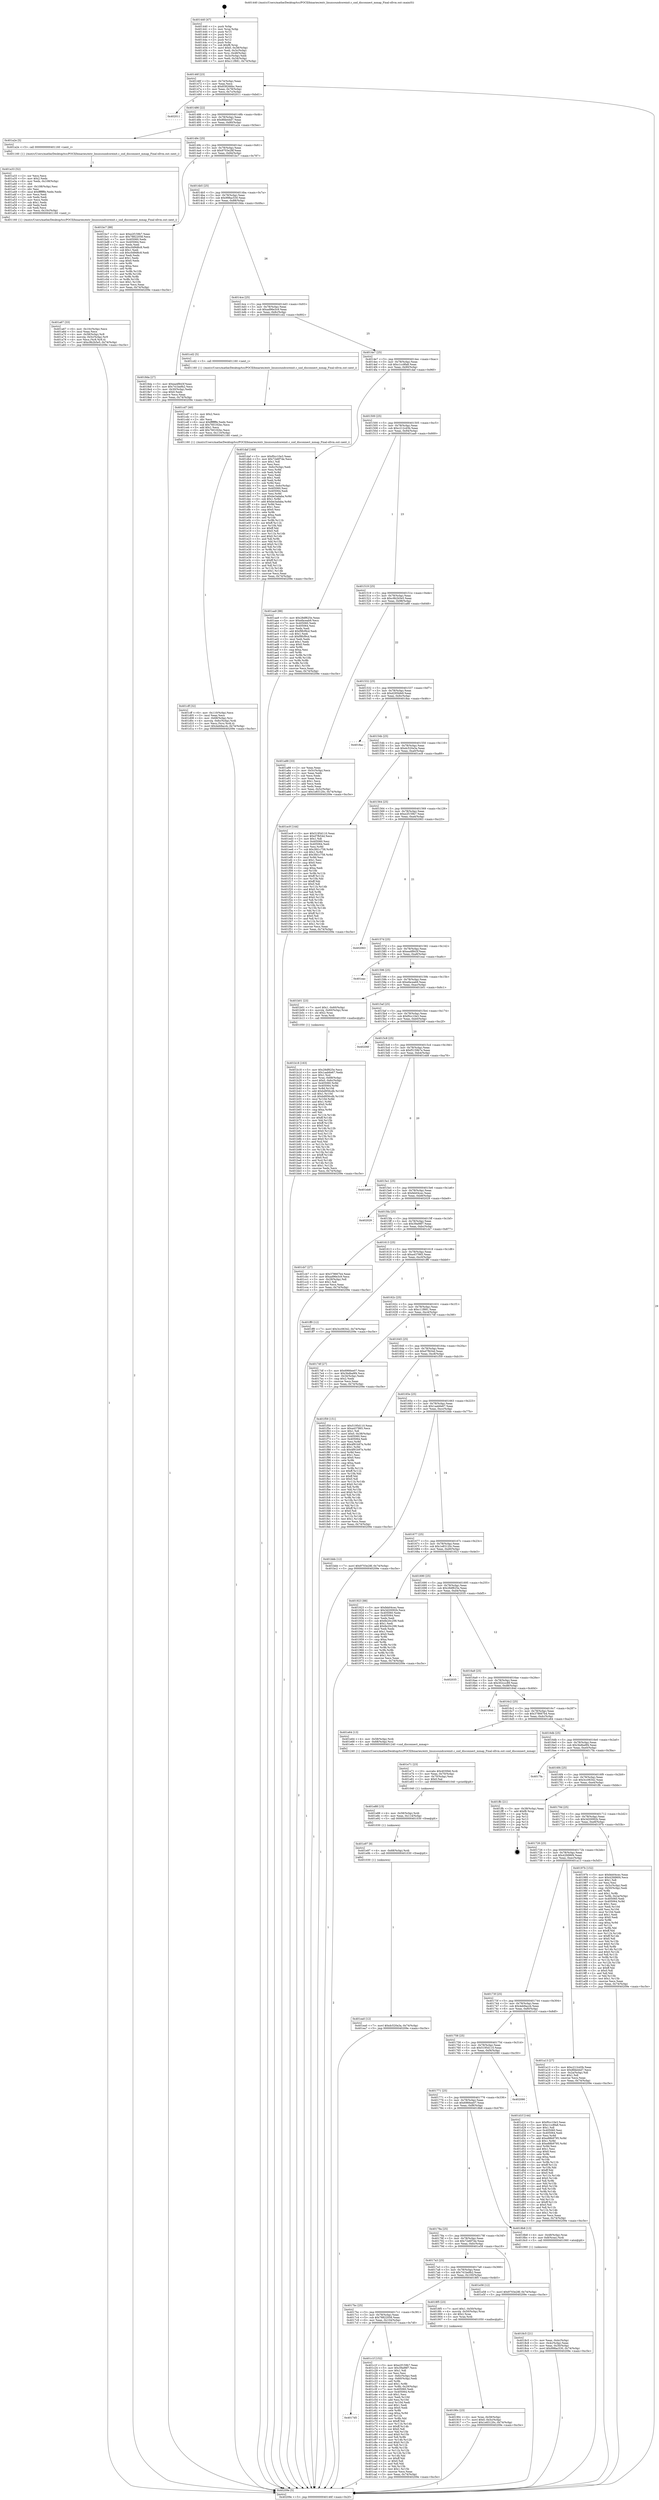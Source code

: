 digraph "0x401440" {
  label = "0x401440 (/mnt/c/Users/mathe/Desktop/tcc/POCII/binaries/extr_linuxsoundcoreinit.c_snd_disconnect_mmap_Final-ollvm.out::main(0))"
  labelloc = "t"
  node[shape=record]

  Entry [label="",width=0.3,height=0.3,shape=circle,fillcolor=black,style=filled]
  "0x40146f" [label="{
     0x40146f [23]\l
     | [instrs]\l
     &nbsp;&nbsp;0x40146f \<+3\>: mov -0x74(%rbp),%eax\l
     &nbsp;&nbsp;0x401472 \<+2\>: mov %eax,%ecx\l
     &nbsp;&nbsp;0x401474 \<+6\>: sub $0x838266bc,%ecx\l
     &nbsp;&nbsp;0x40147a \<+3\>: mov %eax,-0x78(%rbp)\l
     &nbsp;&nbsp;0x40147d \<+3\>: mov %ecx,-0x7c(%rbp)\l
     &nbsp;&nbsp;0x401480 \<+6\>: je 0000000000402011 \<main+0xbd1\>\l
  }"]
  "0x402011" [label="{
     0x402011\l
  }", style=dashed]
  "0x401486" [label="{
     0x401486 [22]\l
     | [instrs]\l
     &nbsp;&nbsp;0x401486 \<+5\>: jmp 000000000040148b \<main+0x4b\>\l
     &nbsp;&nbsp;0x40148b \<+3\>: mov -0x78(%rbp),%eax\l
     &nbsp;&nbsp;0x40148e \<+5\>: sub $0x8fde44d7,%eax\l
     &nbsp;&nbsp;0x401493 \<+3\>: mov %eax,-0x80(%rbp)\l
     &nbsp;&nbsp;0x401496 \<+6\>: je 0000000000401a2e \<main+0x5ee\>\l
  }"]
  Exit [label="",width=0.3,height=0.3,shape=circle,fillcolor=black,style=filled,peripheries=2]
  "0x401a2e" [label="{
     0x401a2e [5]\l
     | [instrs]\l
     &nbsp;&nbsp;0x401a2e \<+5\>: call 0000000000401160 \<next_i\>\l
     | [calls]\l
     &nbsp;&nbsp;0x401160 \{1\} (/mnt/c/Users/mathe/Desktop/tcc/POCII/binaries/extr_linuxsoundcoreinit.c_snd_disconnect_mmap_Final-ollvm.out::next_i)\l
  }"]
  "0x40149c" [label="{
     0x40149c [25]\l
     | [instrs]\l
     &nbsp;&nbsp;0x40149c \<+5\>: jmp 00000000004014a1 \<main+0x61\>\l
     &nbsp;&nbsp;0x4014a1 \<+3\>: mov -0x78(%rbp),%eax\l
     &nbsp;&nbsp;0x4014a4 \<+5\>: sub $0x9703e28f,%eax\l
     &nbsp;&nbsp;0x4014a9 \<+6\>: mov %eax,-0x84(%rbp)\l
     &nbsp;&nbsp;0x4014af \<+6\>: je 0000000000401bc7 \<main+0x787\>\l
  }"]
  "0x401ea0" [label="{
     0x401ea0 [12]\l
     | [instrs]\l
     &nbsp;&nbsp;0x401ea0 \<+7\>: movl $0xdc520a3a,-0x74(%rbp)\l
     &nbsp;&nbsp;0x401ea7 \<+5\>: jmp 000000000040209e \<main+0xc5e\>\l
  }"]
  "0x401bc7" [label="{
     0x401bc7 [88]\l
     | [instrs]\l
     &nbsp;&nbsp;0x401bc7 \<+5\>: mov $0xe2f159b7,%eax\l
     &nbsp;&nbsp;0x401bcc \<+5\>: mov $0x78822058,%ecx\l
     &nbsp;&nbsp;0x401bd1 \<+7\>: mov 0x405060,%edx\l
     &nbsp;&nbsp;0x401bd8 \<+7\>: mov 0x405064,%esi\l
     &nbsp;&nbsp;0x401bdf \<+2\>: mov %edx,%edi\l
     &nbsp;&nbsp;0x401be1 \<+6\>: add $0xc0d9d6c8,%edi\l
     &nbsp;&nbsp;0x401be7 \<+3\>: sub $0x1,%edi\l
     &nbsp;&nbsp;0x401bea \<+6\>: sub $0xc0d9d6c8,%edi\l
     &nbsp;&nbsp;0x401bf0 \<+3\>: imul %edi,%edx\l
     &nbsp;&nbsp;0x401bf3 \<+3\>: and $0x1,%edx\l
     &nbsp;&nbsp;0x401bf6 \<+3\>: cmp $0x0,%edx\l
     &nbsp;&nbsp;0x401bf9 \<+4\>: sete %r8b\l
     &nbsp;&nbsp;0x401bfd \<+3\>: cmp $0xa,%esi\l
     &nbsp;&nbsp;0x401c00 \<+4\>: setl %r9b\l
     &nbsp;&nbsp;0x401c04 \<+3\>: mov %r8b,%r10b\l
     &nbsp;&nbsp;0x401c07 \<+3\>: and %r9b,%r10b\l
     &nbsp;&nbsp;0x401c0a \<+3\>: xor %r9b,%r8b\l
     &nbsp;&nbsp;0x401c0d \<+3\>: or %r8b,%r10b\l
     &nbsp;&nbsp;0x401c10 \<+4\>: test $0x1,%r10b\l
     &nbsp;&nbsp;0x401c14 \<+3\>: cmovne %ecx,%eax\l
     &nbsp;&nbsp;0x401c17 \<+3\>: mov %eax,-0x74(%rbp)\l
     &nbsp;&nbsp;0x401c1a \<+5\>: jmp 000000000040209e \<main+0xc5e\>\l
  }"]
  "0x4014b5" [label="{
     0x4014b5 [25]\l
     | [instrs]\l
     &nbsp;&nbsp;0x4014b5 \<+5\>: jmp 00000000004014ba \<main+0x7a\>\l
     &nbsp;&nbsp;0x4014ba \<+3\>: mov -0x78(%rbp),%eax\l
     &nbsp;&nbsp;0x4014bd \<+5\>: sub $0x998ac530,%eax\l
     &nbsp;&nbsp;0x4014c2 \<+6\>: mov %eax,-0x88(%rbp)\l
     &nbsp;&nbsp;0x4014c8 \<+6\>: je 00000000004018da \<main+0x49a\>\l
  }"]
  "0x401e97" [label="{
     0x401e97 [9]\l
     | [instrs]\l
     &nbsp;&nbsp;0x401e97 \<+4\>: mov -0x68(%rbp),%rdi\l
     &nbsp;&nbsp;0x401e9b \<+5\>: call 0000000000401030 \<free@plt\>\l
     | [calls]\l
     &nbsp;&nbsp;0x401030 \{1\} (unknown)\l
  }"]
  "0x4018da" [label="{
     0x4018da [27]\l
     | [instrs]\l
     &nbsp;&nbsp;0x4018da \<+5\>: mov $0xea4f843f,%eax\l
     &nbsp;&nbsp;0x4018df \<+5\>: mov $0x741ba9b2,%ecx\l
     &nbsp;&nbsp;0x4018e4 \<+3\>: mov -0x30(%rbp),%edx\l
     &nbsp;&nbsp;0x4018e7 \<+3\>: cmp $0x0,%edx\l
     &nbsp;&nbsp;0x4018ea \<+3\>: cmove %ecx,%eax\l
     &nbsp;&nbsp;0x4018ed \<+3\>: mov %eax,-0x74(%rbp)\l
     &nbsp;&nbsp;0x4018f0 \<+5\>: jmp 000000000040209e \<main+0xc5e\>\l
  }"]
  "0x4014ce" [label="{
     0x4014ce [25]\l
     | [instrs]\l
     &nbsp;&nbsp;0x4014ce \<+5\>: jmp 00000000004014d3 \<main+0x93\>\l
     &nbsp;&nbsp;0x4014d3 \<+3\>: mov -0x78(%rbp),%eax\l
     &nbsp;&nbsp;0x4014d6 \<+5\>: sub $0xad96e3c9,%eax\l
     &nbsp;&nbsp;0x4014db \<+6\>: mov %eax,-0x8c(%rbp)\l
     &nbsp;&nbsp;0x4014e1 \<+6\>: je 0000000000401cd2 \<main+0x892\>\l
  }"]
  "0x401e88" [label="{
     0x401e88 [15]\l
     | [instrs]\l
     &nbsp;&nbsp;0x401e88 \<+4\>: mov -0x58(%rbp),%rdi\l
     &nbsp;&nbsp;0x401e8c \<+6\>: mov %eax,-0x114(%rbp)\l
     &nbsp;&nbsp;0x401e92 \<+5\>: call 0000000000401030 \<free@plt\>\l
     | [calls]\l
     &nbsp;&nbsp;0x401030 \{1\} (unknown)\l
  }"]
  "0x401cd2" [label="{
     0x401cd2 [5]\l
     | [instrs]\l
     &nbsp;&nbsp;0x401cd2 \<+5\>: call 0000000000401160 \<next_i\>\l
     | [calls]\l
     &nbsp;&nbsp;0x401160 \{1\} (/mnt/c/Users/mathe/Desktop/tcc/POCII/binaries/extr_linuxsoundcoreinit.c_snd_disconnect_mmap_Final-ollvm.out::next_i)\l
  }"]
  "0x4014e7" [label="{
     0x4014e7 [25]\l
     | [instrs]\l
     &nbsp;&nbsp;0x4014e7 \<+5\>: jmp 00000000004014ec \<main+0xac\>\l
     &nbsp;&nbsp;0x4014ec \<+3\>: mov -0x78(%rbp),%eax\l
     &nbsp;&nbsp;0x4014ef \<+5\>: sub $0xc1cc8fa8,%eax\l
     &nbsp;&nbsp;0x4014f4 \<+6\>: mov %eax,-0x90(%rbp)\l
     &nbsp;&nbsp;0x4014fa \<+6\>: je 0000000000401daf \<main+0x96f\>\l
  }"]
  "0x401e71" [label="{
     0x401e71 [23]\l
     | [instrs]\l
     &nbsp;&nbsp;0x401e71 \<+10\>: movabs $0x4030b6,%rdi\l
     &nbsp;&nbsp;0x401e7b \<+3\>: mov %eax,-0x70(%rbp)\l
     &nbsp;&nbsp;0x401e7e \<+3\>: mov -0x70(%rbp),%esi\l
     &nbsp;&nbsp;0x401e81 \<+2\>: mov $0x0,%al\l
     &nbsp;&nbsp;0x401e83 \<+5\>: call 0000000000401040 \<printf@plt\>\l
     | [calls]\l
     &nbsp;&nbsp;0x401040 \{1\} (unknown)\l
  }"]
  "0x401daf" [label="{
     0x401daf [169]\l
     | [instrs]\l
     &nbsp;&nbsp;0x401daf \<+5\>: mov $0xf0cc10e3,%eax\l
     &nbsp;&nbsp;0x401db4 \<+5\>: mov $0x72e6f7de,%ecx\l
     &nbsp;&nbsp;0x401db9 \<+2\>: mov $0x1,%dl\l
     &nbsp;&nbsp;0x401dbb \<+2\>: xor %esi,%esi\l
     &nbsp;&nbsp;0x401dbd \<+3\>: mov -0x6c(%rbp),%edi\l
     &nbsp;&nbsp;0x401dc0 \<+3\>: mov %esi,%r8d\l
     &nbsp;&nbsp;0x401dc3 \<+3\>: sub %edi,%r8d\l
     &nbsp;&nbsp;0x401dc6 \<+2\>: mov %esi,%edi\l
     &nbsp;&nbsp;0x401dc8 \<+3\>: sub $0x1,%edi\l
     &nbsp;&nbsp;0x401dcb \<+3\>: add %edi,%r8d\l
     &nbsp;&nbsp;0x401dce \<+3\>: sub %r8d,%esi\l
     &nbsp;&nbsp;0x401dd1 \<+3\>: mov %esi,-0x6c(%rbp)\l
     &nbsp;&nbsp;0x401dd4 \<+7\>: mov 0x405060,%esi\l
     &nbsp;&nbsp;0x401ddb \<+7\>: mov 0x405064,%edi\l
     &nbsp;&nbsp;0x401de2 \<+3\>: mov %esi,%r8d\l
     &nbsp;&nbsp;0x401de5 \<+7\>: sub $0xbe3adaba,%r8d\l
     &nbsp;&nbsp;0x401dec \<+4\>: sub $0x1,%r8d\l
     &nbsp;&nbsp;0x401df0 \<+7\>: add $0xbe3adaba,%r8d\l
     &nbsp;&nbsp;0x401df7 \<+4\>: imul %r8d,%esi\l
     &nbsp;&nbsp;0x401dfb \<+3\>: and $0x1,%esi\l
     &nbsp;&nbsp;0x401dfe \<+3\>: cmp $0x0,%esi\l
     &nbsp;&nbsp;0x401e01 \<+4\>: sete %r9b\l
     &nbsp;&nbsp;0x401e05 \<+3\>: cmp $0xa,%edi\l
     &nbsp;&nbsp;0x401e08 \<+4\>: setl %r10b\l
     &nbsp;&nbsp;0x401e0c \<+3\>: mov %r9b,%r11b\l
     &nbsp;&nbsp;0x401e0f \<+4\>: xor $0xff,%r11b\l
     &nbsp;&nbsp;0x401e13 \<+3\>: mov %r10b,%bl\l
     &nbsp;&nbsp;0x401e16 \<+3\>: xor $0xff,%bl\l
     &nbsp;&nbsp;0x401e19 \<+3\>: xor $0x0,%dl\l
     &nbsp;&nbsp;0x401e1c \<+3\>: mov %r11b,%r14b\l
     &nbsp;&nbsp;0x401e1f \<+4\>: and $0x0,%r14b\l
     &nbsp;&nbsp;0x401e23 \<+3\>: and %dl,%r9b\l
     &nbsp;&nbsp;0x401e26 \<+3\>: mov %bl,%r15b\l
     &nbsp;&nbsp;0x401e29 \<+4\>: and $0x0,%r15b\l
     &nbsp;&nbsp;0x401e2d \<+3\>: and %dl,%r10b\l
     &nbsp;&nbsp;0x401e30 \<+3\>: or %r9b,%r14b\l
     &nbsp;&nbsp;0x401e33 \<+3\>: or %r10b,%r15b\l
     &nbsp;&nbsp;0x401e36 \<+3\>: xor %r15b,%r14b\l
     &nbsp;&nbsp;0x401e39 \<+3\>: or %bl,%r11b\l
     &nbsp;&nbsp;0x401e3c \<+4\>: xor $0xff,%r11b\l
     &nbsp;&nbsp;0x401e40 \<+3\>: or $0x0,%dl\l
     &nbsp;&nbsp;0x401e43 \<+3\>: and %dl,%r11b\l
     &nbsp;&nbsp;0x401e46 \<+3\>: or %r11b,%r14b\l
     &nbsp;&nbsp;0x401e49 \<+4\>: test $0x1,%r14b\l
     &nbsp;&nbsp;0x401e4d \<+3\>: cmovne %ecx,%eax\l
     &nbsp;&nbsp;0x401e50 \<+3\>: mov %eax,-0x74(%rbp)\l
     &nbsp;&nbsp;0x401e53 \<+5\>: jmp 000000000040209e \<main+0xc5e\>\l
  }"]
  "0x401500" [label="{
     0x401500 [25]\l
     | [instrs]\l
     &nbsp;&nbsp;0x401500 \<+5\>: jmp 0000000000401505 \<main+0xc5\>\l
     &nbsp;&nbsp;0x401505 \<+3\>: mov -0x78(%rbp),%eax\l
     &nbsp;&nbsp;0x401508 \<+5\>: sub $0xc212cd3b,%eax\l
     &nbsp;&nbsp;0x40150d \<+6\>: mov %eax,-0x94(%rbp)\l
     &nbsp;&nbsp;0x401513 \<+6\>: je 0000000000401aa9 \<main+0x669\>\l
  }"]
  "0x401cff" [label="{
     0x401cff [32]\l
     | [instrs]\l
     &nbsp;&nbsp;0x401cff \<+6\>: mov -0x110(%rbp),%ecx\l
     &nbsp;&nbsp;0x401d05 \<+3\>: imul %eax,%ecx\l
     &nbsp;&nbsp;0x401d08 \<+4\>: mov -0x68(%rbp),%rsi\l
     &nbsp;&nbsp;0x401d0c \<+4\>: movslq -0x6c(%rbp),%rdi\l
     &nbsp;&nbsp;0x401d10 \<+3\>: mov %ecx,(%rsi,%rdi,4)\l
     &nbsp;&nbsp;0x401d13 \<+7\>: movl $0x4eb9accb,-0x74(%rbp)\l
     &nbsp;&nbsp;0x401d1a \<+5\>: jmp 000000000040209e \<main+0xc5e\>\l
  }"]
  "0x401aa9" [label="{
     0x401aa9 [88]\l
     | [instrs]\l
     &nbsp;&nbsp;0x401aa9 \<+5\>: mov $0x28df625e,%eax\l
     &nbsp;&nbsp;0x401aae \<+5\>: mov $0xefaceab9,%ecx\l
     &nbsp;&nbsp;0x401ab3 \<+7\>: mov 0x405060,%edx\l
     &nbsp;&nbsp;0x401aba \<+7\>: mov 0x405064,%esi\l
     &nbsp;&nbsp;0x401ac1 \<+2\>: mov %edx,%edi\l
     &nbsp;&nbsp;0x401ac3 \<+6\>: add $0xf9fcf9cd,%edi\l
     &nbsp;&nbsp;0x401ac9 \<+3\>: sub $0x1,%edi\l
     &nbsp;&nbsp;0x401acc \<+6\>: sub $0xf9fcf9cd,%edi\l
     &nbsp;&nbsp;0x401ad2 \<+3\>: imul %edi,%edx\l
     &nbsp;&nbsp;0x401ad5 \<+3\>: and $0x1,%edx\l
     &nbsp;&nbsp;0x401ad8 \<+3\>: cmp $0x0,%edx\l
     &nbsp;&nbsp;0x401adb \<+4\>: sete %r8b\l
     &nbsp;&nbsp;0x401adf \<+3\>: cmp $0xa,%esi\l
     &nbsp;&nbsp;0x401ae2 \<+4\>: setl %r9b\l
     &nbsp;&nbsp;0x401ae6 \<+3\>: mov %r8b,%r10b\l
     &nbsp;&nbsp;0x401ae9 \<+3\>: and %r9b,%r10b\l
     &nbsp;&nbsp;0x401aec \<+3\>: xor %r9b,%r8b\l
     &nbsp;&nbsp;0x401aef \<+3\>: or %r8b,%r10b\l
     &nbsp;&nbsp;0x401af2 \<+4\>: test $0x1,%r10b\l
     &nbsp;&nbsp;0x401af6 \<+3\>: cmovne %ecx,%eax\l
     &nbsp;&nbsp;0x401af9 \<+3\>: mov %eax,-0x74(%rbp)\l
     &nbsp;&nbsp;0x401afc \<+5\>: jmp 000000000040209e \<main+0xc5e\>\l
  }"]
  "0x401519" [label="{
     0x401519 [25]\l
     | [instrs]\l
     &nbsp;&nbsp;0x401519 \<+5\>: jmp 000000000040151e \<main+0xde\>\l
     &nbsp;&nbsp;0x40151e \<+3\>: mov -0x78(%rbp),%eax\l
     &nbsp;&nbsp;0x401521 \<+5\>: sub $0xc9b2b5e5,%eax\l
     &nbsp;&nbsp;0x401526 \<+6\>: mov %eax,-0x98(%rbp)\l
     &nbsp;&nbsp;0x40152c \<+6\>: je 0000000000401a88 \<main+0x648\>\l
  }"]
  "0x401cd7" [label="{
     0x401cd7 [40]\l
     | [instrs]\l
     &nbsp;&nbsp;0x401cd7 \<+5\>: mov $0x2,%ecx\l
     &nbsp;&nbsp;0x401cdc \<+1\>: cltd\l
     &nbsp;&nbsp;0x401cdd \<+2\>: idiv %ecx\l
     &nbsp;&nbsp;0x401cdf \<+6\>: imul $0xfffffffe,%edx,%ecx\l
     &nbsp;&nbsp;0x401ce5 \<+6\>: sub $0x760192bc,%ecx\l
     &nbsp;&nbsp;0x401ceb \<+3\>: add $0x1,%ecx\l
     &nbsp;&nbsp;0x401cee \<+6\>: add $0x760192bc,%ecx\l
     &nbsp;&nbsp;0x401cf4 \<+6\>: mov %ecx,-0x110(%rbp)\l
     &nbsp;&nbsp;0x401cfa \<+5\>: call 0000000000401160 \<next_i\>\l
     | [calls]\l
     &nbsp;&nbsp;0x401160 \{1\} (/mnt/c/Users/mathe/Desktop/tcc/POCII/binaries/extr_linuxsoundcoreinit.c_snd_disconnect_mmap_Final-ollvm.out::next_i)\l
  }"]
  "0x401a88" [label="{
     0x401a88 [33]\l
     | [instrs]\l
     &nbsp;&nbsp;0x401a88 \<+2\>: xor %eax,%eax\l
     &nbsp;&nbsp;0x401a8a \<+3\>: mov -0x5c(%rbp),%ecx\l
     &nbsp;&nbsp;0x401a8d \<+2\>: mov %eax,%edx\l
     &nbsp;&nbsp;0x401a8f \<+2\>: sub %ecx,%edx\l
     &nbsp;&nbsp;0x401a91 \<+2\>: mov %eax,%ecx\l
     &nbsp;&nbsp;0x401a93 \<+3\>: sub $0x1,%ecx\l
     &nbsp;&nbsp;0x401a96 \<+2\>: add %ecx,%edx\l
     &nbsp;&nbsp;0x401a98 \<+2\>: sub %edx,%eax\l
     &nbsp;&nbsp;0x401a9a \<+3\>: mov %eax,-0x5c(%rbp)\l
     &nbsp;&nbsp;0x401a9d \<+7\>: movl $0x1e83120c,-0x74(%rbp)\l
     &nbsp;&nbsp;0x401aa4 \<+5\>: jmp 000000000040209e \<main+0xc5e\>\l
  }"]
  "0x401532" [label="{
     0x401532 [25]\l
     | [instrs]\l
     &nbsp;&nbsp;0x401532 \<+5\>: jmp 0000000000401537 \<main+0xf7\>\l
     &nbsp;&nbsp;0x401537 \<+3\>: mov -0x78(%rbp),%eax\l
     &nbsp;&nbsp;0x40153a \<+5\>: sub $0xd295bfe9,%eax\l
     &nbsp;&nbsp;0x40153f \<+6\>: mov %eax,-0x9c(%rbp)\l
     &nbsp;&nbsp;0x401545 \<+6\>: je 00000000004018ac \<main+0x46c\>\l
  }"]
  "0x4017d5" [label="{
     0x4017d5\l
  }", style=dashed]
  "0x4018ac" [label="{
     0x4018ac\l
  }", style=dashed]
  "0x40154b" [label="{
     0x40154b [25]\l
     | [instrs]\l
     &nbsp;&nbsp;0x40154b \<+5\>: jmp 0000000000401550 \<main+0x110\>\l
     &nbsp;&nbsp;0x401550 \<+3\>: mov -0x78(%rbp),%eax\l
     &nbsp;&nbsp;0x401553 \<+5\>: sub $0xdc520a3a,%eax\l
     &nbsp;&nbsp;0x401558 \<+6\>: mov %eax,-0xa0(%rbp)\l
     &nbsp;&nbsp;0x40155e \<+6\>: je 0000000000401ec9 \<main+0xa89\>\l
  }"]
  "0x401c1f" [label="{
     0x401c1f [152]\l
     | [instrs]\l
     &nbsp;&nbsp;0x401c1f \<+5\>: mov $0xe2f159b7,%eax\l
     &nbsp;&nbsp;0x401c24 \<+5\>: mov $0x39a98f7,%ecx\l
     &nbsp;&nbsp;0x401c29 \<+2\>: mov $0x1,%dl\l
     &nbsp;&nbsp;0x401c2b \<+2\>: xor %esi,%esi\l
     &nbsp;&nbsp;0x401c2d \<+3\>: mov -0x6c(%rbp),%edi\l
     &nbsp;&nbsp;0x401c30 \<+3\>: cmp -0x60(%rbp),%edi\l
     &nbsp;&nbsp;0x401c33 \<+4\>: setl %r8b\l
     &nbsp;&nbsp;0x401c37 \<+4\>: and $0x1,%r8b\l
     &nbsp;&nbsp;0x401c3b \<+4\>: mov %r8b,-0x29(%rbp)\l
     &nbsp;&nbsp;0x401c3f \<+7\>: mov 0x405060,%edi\l
     &nbsp;&nbsp;0x401c46 \<+8\>: mov 0x405064,%r9d\l
     &nbsp;&nbsp;0x401c4e \<+3\>: sub $0x1,%esi\l
     &nbsp;&nbsp;0x401c51 \<+3\>: mov %edi,%r10d\l
     &nbsp;&nbsp;0x401c54 \<+3\>: add %esi,%r10d\l
     &nbsp;&nbsp;0x401c57 \<+4\>: imul %r10d,%edi\l
     &nbsp;&nbsp;0x401c5b \<+3\>: and $0x1,%edi\l
     &nbsp;&nbsp;0x401c5e \<+3\>: cmp $0x0,%edi\l
     &nbsp;&nbsp;0x401c61 \<+4\>: sete %r8b\l
     &nbsp;&nbsp;0x401c65 \<+4\>: cmp $0xa,%r9d\l
     &nbsp;&nbsp;0x401c69 \<+4\>: setl %r11b\l
     &nbsp;&nbsp;0x401c6d \<+3\>: mov %r8b,%bl\l
     &nbsp;&nbsp;0x401c70 \<+3\>: xor $0xff,%bl\l
     &nbsp;&nbsp;0x401c73 \<+3\>: mov %r11b,%r14b\l
     &nbsp;&nbsp;0x401c76 \<+4\>: xor $0xff,%r14b\l
     &nbsp;&nbsp;0x401c7a \<+3\>: xor $0x0,%dl\l
     &nbsp;&nbsp;0x401c7d \<+3\>: mov %bl,%r15b\l
     &nbsp;&nbsp;0x401c80 \<+4\>: and $0x0,%r15b\l
     &nbsp;&nbsp;0x401c84 \<+3\>: and %dl,%r8b\l
     &nbsp;&nbsp;0x401c87 \<+3\>: mov %r14b,%r12b\l
     &nbsp;&nbsp;0x401c8a \<+4\>: and $0x0,%r12b\l
     &nbsp;&nbsp;0x401c8e \<+3\>: and %dl,%r11b\l
     &nbsp;&nbsp;0x401c91 \<+3\>: or %r8b,%r15b\l
     &nbsp;&nbsp;0x401c94 \<+3\>: or %r11b,%r12b\l
     &nbsp;&nbsp;0x401c97 \<+3\>: xor %r12b,%r15b\l
     &nbsp;&nbsp;0x401c9a \<+3\>: or %r14b,%bl\l
     &nbsp;&nbsp;0x401c9d \<+3\>: xor $0xff,%bl\l
     &nbsp;&nbsp;0x401ca0 \<+3\>: or $0x0,%dl\l
     &nbsp;&nbsp;0x401ca3 \<+2\>: and %dl,%bl\l
     &nbsp;&nbsp;0x401ca5 \<+3\>: or %bl,%r15b\l
     &nbsp;&nbsp;0x401ca8 \<+4\>: test $0x1,%r15b\l
     &nbsp;&nbsp;0x401cac \<+3\>: cmovne %ecx,%eax\l
     &nbsp;&nbsp;0x401caf \<+3\>: mov %eax,-0x74(%rbp)\l
     &nbsp;&nbsp;0x401cb2 \<+5\>: jmp 000000000040209e \<main+0xc5e\>\l
  }"]
  "0x401ec9" [label="{
     0x401ec9 [144]\l
     | [instrs]\l
     &nbsp;&nbsp;0x401ec9 \<+5\>: mov $0x5195d110,%eax\l
     &nbsp;&nbsp;0x401ece \<+5\>: mov $0xd7fb54d,%ecx\l
     &nbsp;&nbsp;0x401ed3 \<+2\>: mov $0x1,%dl\l
     &nbsp;&nbsp;0x401ed5 \<+7\>: mov 0x405060,%esi\l
     &nbsp;&nbsp;0x401edc \<+7\>: mov 0x405064,%edi\l
     &nbsp;&nbsp;0x401ee3 \<+3\>: mov %esi,%r8d\l
     &nbsp;&nbsp;0x401ee6 \<+7\>: sub $0x3fd1c758,%r8d\l
     &nbsp;&nbsp;0x401eed \<+4\>: sub $0x1,%r8d\l
     &nbsp;&nbsp;0x401ef1 \<+7\>: add $0x3fd1c758,%r8d\l
     &nbsp;&nbsp;0x401ef8 \<+4\>: imul %r8d,%esi\l
     &nbsp;&nbsp;0x401efc \<+3\>: and $0x1,%esi\l
     &nbsp;&nbsp;0x401eff \<+3\>: cmp $0x0,%esi\l
     &nbsp;&nbsp;0x401f02 \<+4\>: sete %r9b\l
     &nbsp;&nbsp;0x401f06 \<+3\>: cmp $0xa,%edi\l
     &nbsp;&nbsp;0x401f09 \<+4\>: setl %r10b\l
     &nbsp;&nbsp;0x401f0d \<+3\>: mov %r9b,%r11b\l
     &nbsp;&nbsp;0x401f10 \<+4\>: xor $0xff,%r11b\l
     &nbsp;&nbsp;0x401f14 \<+3\>: mov %r10b,%bl\l
     &nbsp;&nbsp;0x401f17 \<+3\>: xor $0xff,%bl\l
     &nbsp;&nbsp;0x401f1a \<+3\>: xor $0x0,%dl\l
     &nbsp;&nbsp;0x401f1d \<+3\>: mov %r11b,%r14b\l
     &nbsp;&nbsp;0x401f20 \<+4\>: and $0x0,%r14b\l
     &nbsp;&nbsp;0x401f24 \<+3\>: and %dl,%r9b\l
     &nbsp;&nbsp;0x401f27 \<+3\>: mov %bl,%r15b\l
     &nbsp;&nbsp;0x401f2a \<+4\>: and $0x0,%r15b\l
     &nbsp;&nbsp;0x401f2e \<+3\>: and %dl,%r10b\l
     &nbsp;&nbsp;0x401f31 \<+3\>: or %r9b,%r14b\l
     &nbsp;&nbsp;0x401f34 \<+3\>: or %r10b,%r15b\l
     &nbsp;&nbsp;0x401f37 \<+3\>: xor %r15b,%r14b\l
     &nbsp;&nbsp;0x401f3a \<+3\>: or %bl,%r11b\l
     &nbsp;&nbsp;0x401f3d \<+4\>: xor $0xff,%r11b\l
     &nbsp;&nbsp;0x401f41 \<+3\>: or $0x0,%dl\l
     &nbsp;&nbsp;0x401f44 \<+3\>: and %dl,%r11b\l
     &nbsp;&nbsp;0x401f47 \<+3\>: or %r11b,%r14b\l
     &nbsp;&nbsp;0x401f4a \<+4\>: test $0x1,%r14b\l
     &nbsp;&nbsp;0x401f4e \<+3\>: cmovne %ecx,%eax\l
     &nbsp;&nbsp;0x401f51 \<+3\>: mov %eax,-0x74(%rbp)\l
     &nbsp;&nbsp;0x401f54 \<+5\>: jmp 000000000040209e \<main+0xc5e\>\l
  }"]
  "0x401564" [label="{
     0x401564 [25]\l
     | [instrs]\l
     &nbsp;&nbsp;0x401564 \<+5\>: jmp 0000000000401569 \<main+0x129\>\l
     &nbsp;&nbsp;0x401569 \<+3\>: mov -0x78(%rbp),%eax\l
     &nbsp;&nbsp;0x40156c \<+5\>: sub $0xe2f159b7,%eax\l
     &nbsp;&nbsp;0x401571 \<+6\>: mov %eax,-0xa4(%rbp)\l
     &nbsp;&nbsp;0x401577 \<+6\>: je 0000000000402063 \<main+0xc23\>\l
  }"]
  "0x401b18" [label="{
     0x401b18 [163]\l
     | [instrs]\l
     &nbsp;&nbsp;0x401b18 \<+5\>: mov $0x28df625e,%ecx\l
     &nbsp;&nbsp;0x401b1d \<+5\>: mov $0x1aab6e67,%edx\l
     &nbsp;&nbsp;0x401b22 \<+3\>: mov $0x1,%sil\l
     &nbsp;&nbsp;0x401b25 \<+4\>: mov %rax,-0x68(%rbp)\l
     &nbsp;&nbsp;0x401b29 \<+7\>: movl $0x0,-0x6c(%rbp)\l
     &nbsp;&nbsp;0x401b30 \<+8\>: mov 0x405060,%r8d\l
     &nbsp;&nbsp;0x401b38 \<+8\>: mov 0x405064,%r9d\l
     &nbsp;&nbsp;0x401b40 \<+3\>: mov %r8d,%r10d\l
     &nbsp;&nbsp;0x401b43 \<+7\>: add $0xbd956cdb,%r10d\l
     &nbsp;&nbsp;0x401b4a \<+4\>: sub $0x1,%r10d\l
     &nbsp;&nbsp;0x401b4e \<+7\>: sub $0xbd956cdb,%r10d\l
     &nbsp;&nbsp;0x401b55 \<+4\>: imul %r10d,%r8d\l
     &nbsp;&nbsp;0x401b59 \<+4\>: and $0x1,%r8d\l
     &nbsp;&nbsp;0x401b5d \<+4\>: cmp $0x0,%r8d\l
     &nbsp;&nbsp;0x401b61 \<+4\>: sete %r11b\l
     &nbsp;&nbsp;0x401b65 \<+4\>: cmp $0xa,%r9d\l
     &nbsp;&nbsp;0x401b69 \<+3\>: setl %bl\l
     &nbsp;&nbsp;0x401b6c \<+3\>: mov %r11b,%r14b\l
     &nbsp;&nbsp;0x401b6f \<+4\>: xor $0xff,%r14b\l
     &nbsp;&nbsp;0x401b73 \<+3\>: mov %bl,%r15b\l
     &nbsp;&nbsp;0x401b76 \<+4\>: xor $0xff,%r15b\l
     &nbsp;&nbsp;0x401b7a \<+4\>: xor $0x0,%sil\l
     &nbsp;&nbsp;0x401b7e \<+3\>: mov %r14b,%r12b\l
     &nbsp;&nbsp;0x401b81 \<+4\>: and $0x0,%r12b\l
     &nbsp;&nbsp;0x401b85 \<+3\>: and %sil,%r11b\l
     &nbsp;&nbsp;0x401b88 \<+3\>: mov %r15b,%r13b\l
     &nbsp;&nbsp;0x401b8b \<+4\>: and $0x0,%r13b\l
     &nbsp;&nbsp;0x401b8f \<+3\>: and %sil,%bl\l
     &nbsp;&nbsp;0x401b92 \<+3\>: or %r11b,%r12b\l
     &nbsp;&nbsp;0x401b95 \<+3\>: or %bl,%r13b\l
     &nbsp;&nbsp;0x401b98 \<+3\>: xor %r13b,%r12b\l
     &nbsp;&nbsp;0x401b9b \<+3\>: or %r15b,%r14b\l
     &nbsp;&nbsp;0x401b9e \<+4\>: xor $0xff,%r14b\l
     &nbsp;&nbsp;0x401ba2 \<+4\>: or $0x0,%sil\l
     &nbsp;&nbsp;0x401ba6 \<+3\>: and %sil,%r14b\l
     &nbsp;&nbsp;0x401ba9 \<+3\>: or %r14b,%r12b\l
     &nbsp;&nbsp;0x401bac \<+4\>: test $0x1,%r12b\l
     &nbsp;&nbsp;0x401bb0 \<+3\>: cmovne %edx,%ecx\l
     &nbsp;&nbsp;0x401bb3 \<+3\>: mov %ecx,-0x74(%rbp)\l
     &nbsp;&nbsp;0x401bb6 \<+5\>: jmp 000000000040209e \<main+0xc5e\>\l
  }"]
  "0x402063" [label="{
     0x402063\l
  }", style=dashed]
  "0x40157d" [label="{
     0x40157d [25]\l
     | [instrs]\l
     &nbsp;&nbsp;0x40157d \<+5\>: jmp 0000000000401582 \<main+0x142\>\l
     &nbsp;&nbsp;0x401582 \<+3\>: mov -0x78(%rbp),%eax\l
     &nbsp;&nbsp;0x401585 \<+5\>: sub $0xea4f843f,%eax\l
     &nbsp;&nbsp;0x40158a \<+6\>: mov %eax,-0xa8(%rbp)\l
     &nbsp;&nbsp;0x401590 \<+6\>: je 0000000000401eac \<main+0xa6c\>\l
  }"]
  "0x401a67" [label="{
     0x401a67 [33]\l
     | [instrs]\l
     &nbsp;&nbsp;0x401a67 \<+6\>: mov -0x10c(%rbp),%ecx\l
     &nbsp;&nbsp;0x401a6d \<+3\>: imul %eax,%ecx\l
     &nbsp;&nbsp;0x401a70 \<+4\>: mov -0x58(%rbp),%r8\l
     &nbsp;&nbsp;0x401a74 \<+4\>: movslq -0x5c(%rbp),%r9\l
     &nbsp;&nbsp;0x401a78 \<+4\>: mov %ecx,(%r8,%r9,4)\l
     &nbsp;&nbsp;0x401a7c \<+7\>: movl $0xc9b2b5e5,-0x74(%rbp)\l
     &nbsp;&nbsp;0x401a83 \<+5\>: jmp 000000000040209e \<main+0xc5e\>\l
  }"]
  "0x401eac" [label="{
     0x401eac\l
  }", style=dashed]
  "0x401596" [label="{
     0x401596 [25]\l
     | [instrs]\l
     &nbsp;&nbsp;0x401596 \<+5\>: jmp 000000000040159b \<main+0x15b\>\l
     &nbsp;&nbsp;0x40159b \<+3\>: mov -0x78(%rbp),%eax\l
     &nbsp;&nbsp;0x40159e \<+5\>: sub $0xefaceab9,%eax\l
     &nbsp;&nbsp;0x4015a3 \<+6\>: mov %eax,-0xac(%rbp)\l
     &nbsp;&nbsp;0x4015a9 \<+6\>: je 0000000000401b01 \<main+0x6c1\>\l
  }"]
  "0x401a33" [label="{
     0x401a33 [52]\l
     | [instrs]\l
     &nbsp;&nbsp;0x401a33 \<+2\>: xor %ecx,%ecx\l
     &nbsp;&nbsp;0x401a35 \<+5\>: mov $0x2,%edx\l
     &nbsp;&nbsp;0x401a3a \<+6\>: mov %edx,-0x108(%rbp)\l
     &nbsp;&nbsp;0x401a40 \<+1\>: cltd\l
     &nbsp;&nbsp;0x401a41 \<+6\>: mov -0x108(%rbp),%esi\l
     &nbsp;&nbsp;0x401a47 \<+2\>: idiv %esi\l
     &nbsp;&nbsp;0x401a49 \<+6\>: imul $0xfffffffe,%edx,%edx\l
     &nbsp;&nbsp;0x401a4f \<+2\>: mov %ecx,%edi\l
     &nbsp;&nbsp;0x401a51 \<+2\>: sub %edx,%edi\l
     &nbsp;&nbsp;0x401a53 \<+2\>: mov %ecx,%edx\l
     &nbsp;&nbsp;0x401a55 \<+3\>: sub $0x1,%edx\l
     &nbsp;&nbsp;0x401a58 \<+2\>: add %edx,%edi\l
     &nbsp;&nbsp;0x401a5a \<+2\>: sub %edi,%ecx\l
     &nbsp;&nbsp;0x401a5c \<+6\>: mov %ecx,-0x10c(%rbp)\l
     &nbsp;&nbsp;0x401a62 \<+5\>: call 0000000000401160 \<next_i\>\l
     | [calls]\l
     &nbsp;&nbsp;0x401160 \{1\} (/mnt/c/Users/mathe/Desktop/tcc/POCII/binaries/extr_linuxsoundcoreinit.c_snd_disconnect_mmap_Final-ollvm.out::next_i)\l
  }"]
  "0x401b01" [label="{
     0x401b01 [23]\l
     | [instrs]\l
     &nbsp;&nbsp;0x401b01 \<+7\>: movl $0x1,-0x60(%rbp)\l
     &nbsp;&nbsp;0x401b08 \<+4\>: movslq -0x60(%rbp),%rax\l
     &nbsp;&nbsp;0x401b0c \<+4\>: shl $0x2,%rax\l
     &nbsp;&nbsp;0x401b10 \<+3\>: mov %rax,%rdi\l
     &nbsp;&nbsp;0x401b13 \<+5\>: call 0000000000401050 \<malloc@plt\>\l
     | [calls]\l
     &nbsp;&nbsp;0x401050 \{1\} (unknown)\l
  }"]
  "0x4015af" [label="{
     0x4015af [25]\l
     | [instrs]\l
     &nbsp;&nbsp;0x4015af \<+5\>: jmp 00000000004015b4 \<main+0x174\>\l
     &nbsp;&nbsp;0x4015b4 \<+3\>: mov -0x78(%rbp),%eax\l
     &nbsp;&nbsp;0x4015b7 \<+5\>: sub $0xf0cc10e3,%eax\l
     &nbsp;&nbsp;0x4015bc \<+6\>: mov %eax,-0xb0(%rbp)\l
     &nbsp;&nbsp;0x4015c2 \<+6\>: je 000000000040206f \<main+0xc2f\>\l
  }"]
  "0x40190c" [label="{
     0x40190c [23]\l
     | [instrs]\l
     &nbsp;&nbsp;0x40190c \<+4\>: mov %rax,-0x58(%rbp)\l
     &nbsp;&nbsp;0x401910 \<+7\>: movl $0x0,-0x5c(%rbp)\l
     &nbsp;&nbsp;0x401917 \<+7\>: movl $0x1e83120c,-0x74(%rbp)\l
     &nbsp;&nbsp;0x40191e \<+5\>: jmp 000000000040209e \<main+0xc5e\>\l
  }"]
  "0x40206f" [label="{
     0x40206f\l
  }", style=dashed]
  "0x4015c8" [label="{
     0x4015c8 [25]\l
     | [instrs]\l
     &nbsp;&nbsp;0x4015c8 \<+5\>: jmp 00000000004015cd \<main+0x18d\>\l
     &nbsp;&nbsp;0x4015cd \<+3\>: mov -0x78(%rbp),%eax\l
     &nbsp;&nbsp;0x4015d0 \<+5\>: sub $0xf5159b7e,%eax\l
     &nbsp;&nbsp;0x4015d5 \<+6\>: mov %eax,-0xb4(%rbp)\l
     &nbsp;&nbsp;0x4015db \<+6\>: je 0000000000401eb8 \<main+0xa78\>\l
  }"]
  "0x4017bc" [label="{
     0x4017bc [25]\l
     | [instrs]\l
     &nbsp;&nbsp;0x4017bc \<+5\>: jmp 00000000004017c1 \<main+0x381\>\l
     &nbsp;&nbsp;0x4017c1 \<+3\>: mov -0x78(%rbp),%eax\l
     &nbsp;&nbsp;0x4017c4 \<+5\>: sub $0x78822058,%eax\l
     &nbsp;&nbsp;0x4017c9 \<+6\>: mov %eax,-0x104(%rbp)\l
     &nbsp;&nbsp;0x4017cf \<+6\>: je 0000000000401c1f \<main+0x7df\>\l
  }"]
  "0x401eb8" [label="{
     0x401eb8\l
  }", style=dashed]
  "0x4015e1" [label="{
     0x4015e1 [25]\l
     | [instrs]\l
     &nbsp;&nbsp;0x4015e1 \<+5\>: jmp 00000000004015e6 \<main+0x1a6\>\l
     &nbsp;&nbsp;0x4015e6 \<+3\>: mov -0x78(%rbp),%eax\l
     &nbsp;&nbsp;0x4015e9 \<+5\>: sub $0xfeb04cec,%eax\l
     &nbsp;&nbsp;0x4015ee \<+6\>: mov %eax,-0xb8(%rbp)\l
     &nbsp;&nbsp;0x4015f4 \<+6\>: je 0000000000402029 \<main+0xbe9\>\l
  }"]
  "0x4018f5" [label="{
     0x4018f5 [23]\l
     | [instrs]\l
     &nbsp;&nbsp;0x4018f5 \<+7\>: movl $0x1,-0x50(%rbp)\l
     &nbsp;&nbsp;0x4018fc \<+4\>: movslq -0x50(%rbp),%rax\l
     &nbsp;&nbsp;0x401900 \<+4\>: shl $0x2,%rax\l
     &nbsp;&nbsp;0x401904 \<+3\>: mov %rax,%rdi\l
     &nbsp;&nbsp;0x401907 \<+5\>: call 0000000000401050 \<malloc@plt\>\l
     | [calls]\l
     &nbsp;&nbsp;0x401050 \{1\} (unknown)\l
  }"]
  "0x402029" [label="{
     0x402029\l
  }", style=dashed]
  "0x4015fa" [label="{
     0x4015fa [25]\l
     | [instrs]\l
     &nbsp;&nbsp;0x4015fa \<+5\>: jmp 00000000004015ff \<main+0x1bf\>\l
     &nbsp;&nbsp;0x4015ff \<+3\>: mov -0x78(%rbp),%eax\l
     &nbsp;&nbsp;0x401602 \<+5\>: sub $0x39a98f7,%eax\l
     &nbsp;&nbsp;0x401607 \<+6\>: mov %eax,-0xbc(%rbp)\l
     &nbsp;&nbsp;0x40160d \<+6\>: je 0000000000401cb7 \<main+0x877\>\l
  }"]
  "0x4017a3" [label="{
     0x4017a3 [25]\l
     | [instrs]\l
     &nbsp;&nbsp;0x4017a3 \<+5\>: jmp 00000000004017a8 \<main+0x368\>\l
     &nbsp;&nbsp;0x4017a8 \<+3\>: mov -0x78(%rbp),%eax\l
     &nbsp;&nbsp;0x4017ab \<+5\>: sub $0x741ba9b2,%eax\l
     &nbsp;&nbsp;0x4017b0 \<+6\>: mov %eax,-0x100(%rbp)\l
     &nbsp;&nbsp;0x4017b6 \<+6\>: je 00000000004018f5 \<main+0x4b5\>\l
  }"]
  "0x401cb7" [label="{
     0x401cb7 [27]\l
     | [instrs]\l
     &nbsp;&nbsp;0x401cb7 \<+5\>: mov $0x378667b4,%eax\l
     &nbsp;&nbsp;0x401cbc \<+5\>: mov $0xad96e3c9,%ecx\l
     &nbsp;&nbsp;0x401cc1 \<+3\>: mov -0x29(%rbp),%dl\l
     &nbsp;&nbsp;0x401cc4 \<+3\>: test $0x1,%dl\l
     &nbsp;&nbsp;0x401cc7 \<+3\>: cmovne %ecx,%eax\l
     &nbsp;&nbsp;0x401cca \<+3\>: mov %eax,-0x74(%rbp)\l
     &nbsp;&nbsp;0x401ccd \<+5\>: jmp 000000000040209e \<main+0xc5e\>\l
  }"]
  "0x401613" [label="{
     0x401613 [25]\l
     | [instrs]\l
     &nbsp;&nbsp;0x401613 \<+5\>: jmp 0000000000401618 \<main+0x1d8\>\l
     &nbsp;&nbsp;0x401618 \<+3\>: mov -0x78(%rbp),%eax\l
     &nbsp;&nbsp;0x40161b \<+5\>: sub $0xa437865,%eax\l
     &nbsp;&nbsp;0x401620 \<+6\>: mov %eax,-0xc0(%rbp)\l
     &nbsp;&nbsp;0x401626 \<+6\>: je 0000000000401ff0 \<main+0xbb0\>\l
  }"]
  "0x401e58" [label="{
     0x401e58 [12]\l
     | [instrs]\l
     &nbsp;&nbsp;0x401e58 \<+7\>: movl $0x9703e28f,-0x74(%rbp)\l
     &nbsp;&nbsp;0x401e5f \<+5\>: jmp 000000000040209e \<main+0xc5e\>\l
  }"]
  "0x401ff0" [label="{
     0x401ff0 [12]\l
     | [instrs]\l
     &nbsp;&nbsp;0x401ff0 \<+7\>: movl $0x3cc06342,-0x74(%rbp)\l
     &nbsp;&nbsp;0x401ff7 \<+5\>: jmp 000000000040209e \<main+0xc5e\>\l
  }"]
  "0x40162c" [label="{
     0x40162c [25]\l
     | [instrs]\l
     &nbsp;&nbsp;0x40162c \<+5\>: jmp 0000000000401631 \<main+0x1f1\>\l
     &nbsp;&nbsp;0x401631 \<+3\>: mov -0x78(%rbp),%eax\l
     &nbsp;&nbsp;0x401634 \<+5\>: sub $0xc11f681,%eax\l
     &nbsp;&nbsp;0x401639 \<+6\>: mov %eax,-0xc4(%rbp)\l
     &nbsp;&nbsp;0x40163f \<+6\>: je 00000000004017df \<main+0x39f\>\l
  }"]
  "0x4018c5" [label="{
     0x4018c5 [21]\l
     | [instrs]\l
     &nbsp;&nbsp;0x4018c5 \<+3\>: mov %eax,-0x4c(%rbp)\l
     &nbsp;&nbsp;0x4018c8 \<+3\>: mov -0x4c(%rbp),%eax\l
     &nbsp;&nbsp;0x4018cb \<+3\>: mov %eax,-0x30(%rbp)\l
     &nbsp;&nbsp;0x4018ce \<+7\>: movl $0x998ac530,-0x74(%rbp)\l
     &nbsp;&nbsp;0x4018d5 \<+5\>: jmp 000000000040209e \<main+0xc5e\>\l
  }"]
  "0x4017df" [label="{
     0x4017df [27]\l
     | [instrs]\l
     &nbsp;&nbsp;0x4017df \<+5\>: mov $0x6966ee07,%eax\l
     &nbsp;&nbsp;0x4017e4 \<+5\>: mov $0x3bdba9f4,%ecx\l
     &nbsp;&nbsp;0x4017e9 \<+3\>: mov -0x34(%rbp),%edx\l
     &nbsp;&nbsp;0x4017ec \<+3\>: cmp $0x2,%edx\l
     &nbsp;&nbsp;0x4017ef \<+3\>: cmovne %ecx,%eax\l
     &nbsp;&nbsp;0x4017f2 \<+3\>: mov %eax,-0x74(%rbp)\l
     &nbsp;&nbsp;0x4017f5 \<+5\>: jmp 000000000040209e \<main+0xc5e\>\l
  }"]
  "0x401645" [label="{
     0x401645 [25]\l
     | [instrs]\l
     &nbsp;&nbsp;0x401645 \<+5\>: jmp 000000000040164a \<main+0x20a\>\l
     &nbsp;&nbsp;0x40164a \<+3\>: mov -0x78(%rbp),%eax\l
     &nbsp;&nbsp;0x40164d \<+5\>: sub $0xd7fb54d,%eax\l
     &nbsp;&nbsp;0x401652 \<+6\>: mov %eax,-0xc8(%rbp)\l
     &nbsp;&nbsp;0x401658 \<+6\>: je 0000000000401f59 \<main+0xb19\>\l
  }"]
  "0x40209e" [label="{
     0x40209e [5]\l
     | [instrs]\l
     &nbsp;&nbsp;0x40209e \<+5\>: jmp 000000000040146f \<main+0x2f\>\l
  }"]
  "0x401440" [label="{
     0x401440 [47]\l
     | [instrs]\l
     &nbsp;&nbsp;0x401440 \<+1\>: push %rbp\l
     &nbsp;&nbsp;0x401441 \<+3\>: mov %rsp,%rbp\l
     &nbsp;&nbsp;0x401444 \<+2\>: push %r15\l
     &nbsp;&nbsp;0x401446 \<+2\>: push %r14\l
     &nbsp;&nbsp;0x401448 \<+2\>: push %r13\l
     &nbsp;&nbsp;0x40144a \<+2\>: push %r12\l
     &nbsp;&nbsp;0x40144c \<+1\>: push %rbx\l
     &nbsp;&nbsp;0x40144d \<+7\>: sub $0xf8,%rsp\l
     &nbsp;&nbsp;0x401454 \<+7\>: movl $0x0,-0x38(%rbp)\l
     &nbsp;&nbsp;0x40145b \<+3\>: mov %edi,-0x3c(%rbp)\l
     &nbsp;&nbsp;0x40145e \<+4\>: mov %rsi,-0x48(%rbp)\l
     &nbsp;&nbsp;0x401462 \<+3\>: mov -0x3c(%rbp),%edi\l
     &nbsp;&nbsp;0x401465 \<+3\>: mov %edi,-0x34(%rbp)\l
     &nbsp;&nbsp;0x401468 \<+7\>: movl $0xc11f681,-0x74(%rbp)\l
  }"]
  "0x40178a" [label="{
     0x40178a [25]\l
     | [instrs]\l
     &nbsp;&nbsp;0x40178a \<+5\>: jmp 000000000040178f \<main+0x34f\>\l
     &nbsp;&nbsp;0x40178f \<+3\>: mov -0x78(%rbp),%eax\l
     &nbsp;&nbsp;0x401792 \<+5\>: sub $0x72e6f7de,%eax\l
     &nbsp;&nbsp;0x401797 \<+6\>: mov %eax,-0xfc(%rbp)\l
     &nbsp;&nbsp;0x40179d \<+6\>: je 0000000000401e58 \<main+0xa18\>\l
  }"]
  "0x401f59" [label="{
     0x401f59 [151]\l
     | [instrs]\l
     &nbsp;&nbsp;0x401f59 \<+5\>: mov $0x5195d110,%eax\l
     &nbsp;&nbsp;0x401f5e \<+5\>: mov $0xa437865,%ecx\l
     &nbsp;&nbsp;0x401f63 \<+2\>: mov $0x1,%dl\l
     &nbsp;&nbsp;0x401f65 \<+7\>: movl $0x0,-0x38(%rbp)\l
     &nbsp;&nbsp;0x401f6c \<+7\>: mov 0x405060,%esi\l
     &nbsp;&nbsp;0x401f73 \<+7\>: mov 0x405064,%edi\l
     &nbsp;&nbsp;0x401f7a \<+3\>: mov %esi,%r8d\l
     &nbsp;&nbsp;0x401f7d \<+7\>: add $0x4f91b97e,%r8d\l
     &nbsp;&nbsp;0x401f84 \<+4\>: sub $0x1,%r8d\l
     &nbsp;&nbsp;0x401f88 \<+7\>: sub $0x4f91b97e,%r8d\l
     &nbsp;&nbsp;0x401f8f \<+4\>: imul %r8d,%esi\l
     &nbsp;&nbsp;0x401f93 \<+3\>: and $0x1,%esi\l
     &nbsp;&nbsp;0x401f96 \<+3\>: cmp $0x0,%esi\l
     &nbsp;&nbsp;0x401f99 \<+4\>: sete %r9b\l
     &nbsp;&nbsp;0x401f9d \<+3\>: cmp $0xa,%edi\l
     &nbsp;&nbsp;0x401fa0 \<+4\>: setl %r10b\l
     &nbsp;&nbsp;0x401fa4 \<+3\>: mov %r9b,%r11b\l
     &nbsp;&nbsp;0x401fa7 \<+4\>: xor $0xff,%r11b\l
     &nbsp;&nbsp;0x401fab \<+3\>: mov %r10b,%bl\l
     &nbsp;&nbsp;0x401fae \<+3\>: xor $0xff,%bl\l
     &nbsp;&nbsp;0x401fb1 \<+3\>: xor $0x0,%dl\l
     &nbsp;&nbsp;0x401fb4 \<+3\>: mov %r11b,%r14b\l
     &nbsp;&nbsp;0x401fb7 \<+4\>: and $0x0,%r14b\l
     &nbsp;&nbsp;0x401fbb \<+3\>: and %dl,%r9b\l
     &nbsp;&nbsp;0x401fbe \<+3\>: mov %bl,%r15b\l
     &nbsp;&nbsp;0x401fc1 \<+4\>: and $0x0,%r15b\l
     &nbsp;&nbsp;0x401fc5 \<+3\>: and %dl,%r10b\l
     &nbsp;&nbsp;0x401fc8 \<+3\>: or %r9b,%r14b\l
     &nbsp;&nbsp;0x401fcb \<+3\>: or %r10b,%r15b\l
     &nbsp;&nbsp;0x401fce \<+3\>: xor %r15b,%r14b\l
     &nbsp;&nbsp;0x401fd1 \<+3\>: or %bl,%r11b\l
     &nbsp;&nbsp;0x401fd4 \<+4\>: xor $0xff,%r11b\l
     &nbsp;&nbsp;0x401fd8 \<+3\>: or $0x0,%dl\l
     &nbsp;&nbsp;0x401fdb \<+3\>: and %dl,%r11b\l
     &nbsp;&nbsp;0x401fde \<+3\>: or %r11b,%r14b\l
     &nbsp;&nbsp;0x401fe1 \<+4\>: test $0x1,%r14b\l
     &nbsp;&nbsp;0x401fe5 \<+3\>: cmovne %ecx,%eax\l
     &nbsp;&nbsp;0x401fe8 \<+3\>: mov %eax,-0x74(%rbp)\l
     &nbsp;&nbsp;0x401feb \<+5\>: jmp 000000000040209e \<main+0xc5e\>\l
  }"]
  "0x40165e" [label="{
     0x40165e [25]\l
     | [instrs]\l
     &nbsp;&nbsp;0x40165e \<+5\>: jmp 0000000000401663 \<main+0x223\>\l
     &nbsp;&nbsp;0x401663 \<+3\>: mov -0x78(%rbp),%eax\l
     &nbsp;&nbsp;0x401666 \<+5\>: sub $0x1aab6e67,%eax\l
     &nbsp;&nbsp;0x40166b \<+6\>: mov %eax,-0xcc(%rbp)\l
     &nbsp;&nbsp;0x401671 \<+6\>: je 0000000000401bbb \<main+0x77b\>\l
  }"]
  "0x4018b8" [label="{
     0x4018b8 [13]\l
     | [instrs]\l
     &nbsp;&nbsp;0x4018b8 \<+4\>: mov -0x48(%rbp),%rax\l
     &nbsp;&nbsp;0x4018bc \<+4\>: mov 0x8(%rax),%rdi\l
     &nbsp;&nbsp;0x4018c0 \<+5\>: call 0000000000401060 \<atoi@plt\>\l
     | [calls]\l
     &nbsp;&nbsp;0x401060 \{1\} (unknown)\l
  }"]
  "0x401bbb" [label="{
     0x401bbb [12]\l
     | [instrs]\l
     &nbsp;&nbsp;0x401bbb \<+7\>: movl $0x9703e28f,-0x74(%rbp)\l
     &nbsp;&nbsp;0x401bc2 \<+5\>: jmp 000000000040209e \<main+0xc5e\>\l
  }"]
  "0x401677" [label="{
     0x401677 [25]\l
     | [instrs]\l
     &nbsp;&nbsp;0x401677 \<+5\>: jmp 000000000040167c \<main+0x23c\>\l
     &nbsp;&nbsp;0x40167c \<+3\>: mov -0x78(%rbp),%eax\l
     &nbsp;&nbsp;0x40167f \<+5\>: sub $0x1e83120c,%eax\l
     &nbsp;&nbsp;0x401684 \<+6\>: mov %eax,-0xd0(%rbp)\l
     &nbsp;&nbsp;0x40168a \<+6\>: je 0000000000401923 \<main+0x4e3\>\l
  }"]
  "0x401771" [label="{
     0x401771 [25]\l
     | [instrs]\l
     &nbsp;&nbsp;0x401771 \<+5\>: jmp 0000000000401776 \<main+0x336\>\l
     &nbsp;&nbsp;0x401776 \<+3\>: mov -0x78(%rbp),%eax\l
     &nbsp;&nbsp;0x401779 \<+5\>: sub $0x6966ee07,%eax\l
     &nbsp;&nbsp;0x40177e \<+6\>: mov %eax,-0xf8(%rbp)\l
     &nbsp;&nbsp;0x401784 \<+6\>: je 00000000004018b8 \<main+0x478\>\l
  }"]
  "0x401923" [label="{
     0x401923 [88]\l
     | [instrs]\l
     &nbsp;&nbsp;0x401923 \<+5\>: mov $0xfeb04cec,%eax\l
     &nbsp;&nbsp;0x401928 \<+5\>: mov $0x3d20092b,%ecx\l
     &nbsp;&nbsp;0x40192d \<+7\>: mov 0x405060,%edx\l
     &nbsp;&nbsp;0x401934 \<+7\>: mov 0x405064,%esi\l
     &nbsp;&nbsp;0x40193b \<+2\>: mov %edx,%edi\l
     &nbsp;&nbsp;0x40193d \<+6\>: sub $0x8e20c298,%edi\l
     &nbsp;&nbsp;0x401943 \<+3\>: sub $0x1,%edi\l
     &nbsp;&nbsp;0x401946 \<+6\>: add $0x8e20c298,%edi\l
     &nbsp;&nbsp;0x40194c \<+3\>: imul %edi,%edx\l
     &nbsp;&nbsp;0x40194f \<+3\>: and $0x1,%edx\l
     &nbsp;&nbsp;0x401952 \<+3\>: cmp $0x0,%edx\l
     &nbsp;&nbsp;0x401955 \<+4\>: sete %r8b\l
     &nbsp;&nbsp;0x401959 \<+3\>: cmp $0xa,%esi\l
     &nbsp;&nbsp;0x40195c \<+4\>: setl %r9b\l
     &nbsp;&nbsp;0x401960 \<+3\>: mov %r8b,%r10b\l
     &nbsp;&nbsp;0x401963 \<+3\>: and %r9b,%r10b\l
     &nbsp;&nbsp;0x401966 \<+3\>: xor %r9b,%r8b\l
     &nbsp;&nbsp;0x401969 \<+3\>: or %r8b,%r10b\l
     &nbsp;&nbsp;0x40196c \<+4\>: test $0x1,%r10b\l
     &nbsp;&nbsp;0x401970 \<+3\>: cmovne %ecx,%eax\l
     &nbsp;&nbsp;0x401973 \<+3\>: mov %eax,-0x74(%rbp)\l
     &nbsp;&nbsp;0x401976 \<+5\>: jmp 000000000040209e \<main+0xc5e\>\l
  }"]
  "0x401690" [label="{
     0x401690 [25]\l
     | [instrs]\l
     &nbsp;&nbsp;0x401690 \<+5\>: jmp 0000000000401695 \<main+0x255\>\l
     &nbsp;&nbsp;0x401695 \<+3\>: mov -0x78(%rbp),%eax\l
     &nbsp;&nbsp;0x401698 \<+5\>: sub $0x28df625e,%eax\l
     &nbsp;&nbsp;0x40169d \<+6\>: mov %eax,-0xd4(%rbp)\l
     &nbsp;&nbsp;0x4016a3 \<+6\>: je 0000000000402035 \<main+0xbf5\>\l
  }"]
  "0x402090" [label="{
     0x402090\l
  }", style=dashed]
  "0x402035" [label="{
     0x402035\l
  }", style=dashed]
  "0x4016a9" [label="{
     0x4016a9 [25]\l
     | [instrs]\l
     &nbsp;&nbsp;0x4016a9 \<+5\>: jmp 00000000004016ae \<main+0x26e\>\l
     &nbsp;&nbsp;0x4016ae \<+3\>: mov -0x78(%rbp),%eax\l
     &nbsp;&nbsp;0x4016b1 \<+5\>: sub $0x302ccc89,%eax\l
     &nbsp;&nbsp;0x4016b6 \<+6\>: mov %eax,-0xd8(%rbp)\l
     &nbsp;&nbsp;0x4016bc \<+6\>: je 000000000040184d \<main+0x40d\>\l
  }"]
  "0x401758" [label="{
     0x401758 [25]\l
     | [instrs]\l
     &nbsp;&nbsp;0x401758 \<+5\>: jmp 000000000040175d \<main+0x31d\>\l
     &nbsp;&nbsp;0x40175d \<+3\>: mov -0x78(%rbp),%eax\l
     &nbsp;&nbsp;0x401760 \<+5\>: sub $0x5195d110,%eax\l
     &nbsp;&nbsp;0x401765 \<+6\>: mov %eax,-0xf4(%rbp)\l
     &nbsp;&nbsp;0x40176b \<+6\>: je 0000000000402090 \<main+0xc50\>\l
  }"]
  "0x40184d" [label="{
     0x40184d\l
  }", style=dashed]
  "0x4016c2" [label="{
     0x4016c2 [25]\l
     | [instrs]\l
     &nbsp;&nbsp;0x4016c2 \<+5\>: jmp 00000000004016c7 \<main+0x287\>\l
     &nbsp;&nbsp;0x4016c7 \<+3\>: mov -0x78(%rbp),%eax\l
     &nbsp;&nbsp;0x4016ca \<+5\>: sub $0x378667b4,%eax\l
     &nbsp;&nbsp;0x4016cf \<+6\>: mov %eax,-0xdc(%rbp)\l
     &nbsp;&nbsp;0x4016d5 \<+6\>: je 0000000000401e64 \<main+0xa24\>\l
  }"]
  "0x401d1f" [label="{
     0x401d1f [144]\l
     | [instrs]\l
     &nbsp;&nbsp;0x401d1f \<+5\>: mov $0xf0cc10e3,%eax\l
     &nbsp;&nbsp;0x401d24 \<+5\>: mov $0xc1cc8fa8,%ecx\l
     &nbsp;&nbsp;0x401d29 \<+2\>: mov $0x1,%dl\l
     &nbsp;&nbsp;0x401d2b \<+7\>: mov 0x405060,%esi\l
     &nbsp;&nbsp;0x401d32 \<+7\>: mov 0x405064,%edi\l
     &nbsp;&nbsp;0x401d39 \<+3\>: mov %esi,%r8d\l
     &nbsp;&nbsp;0x401d3c \<+7\>: add $0xe88b9795,%r8d\l
     &nbsp;&nbsp;0x401d43 \<+4\>: sub $0x1,%r8d\l
     &nbsp;&nbsp;0x401d47 \<+7\>: sub $0xe88b9795,%r8d\l
     &nbsp;&nbsp;0x401d4e \<+4\>: imul %r8d,%esi\l
     &nbsp;&nbsp;0x401d52 \<+3\>: and $0x1,%esi\l
     &nbsp;&nbsp;0x401d55 \<+3\>: cmp $0x0,%esi\l
     &nbsp;&nbsp;0x401d58 \<+4\>: sete %r9b\l
     &nbsp;&nbsp;0x401d5c \<+3\>: cmp $0xa,%edi\l
     &nbsp;&nbsp;0x401d5f \<+4\>: setl %r10b\l
     &nbsp;&nbsp;0x401d63 \<+3\>: mov %r9b,%r11b\l
     &nbsp;&nbsp;0x401d66 \<+4\>: xor $0xff,%r11b\l
     &nbsp;&nbsp;0x401d6a \<+3\>: mov %r10b,%bl\l
     &nbsp;&nbsp;0x401d6d \<+3\>: xor $0xff,%bl\l
     &nbsp;&nbsp;0x401d70 \<+3\>: xor $0x0,%dl\l
     &nbsp;&nbsp;0x401d73 \<+3\>: mov %r11b,%r14b\l
     &nbsp;&nbsp;0x401d76 \<+4\>: and $0x0,%r14b\l
     &nbsp;&nbsp;0x401d7a \<+3\>: and %dl,%r9b\l
     &nbsp;&nbsp;0x401d7d \<+3\>: mov %bl,%r15b\l
     &nbsp;&nbsp;0x401d80 \<+4\>: and $0x0,%r15b\l
     &nbsp;&nbsp;0x401d84 \<+3\>: and %dl,%r10b\l
     &nbsp;&nbsp;0x401d87 \<+3\>: or %r9b,%r14b\l
     &nbsp;&nbsp;0x401d8a \<+3\>: or %r10b,%r15b\l
     &nbsp;&nbsp;0x401d8d \<+3\>: xor %r15b,%r14b\l
     &nbsp;&nbsp;0x401d90 \<+3\>: or %bl,%r11b\l
     &nbsp;&nbsp;0x401d93 \<+4\>: xor $0xff,%r11b\l
     &nbsp;&nbsp;0x401d97 \<+3\>: or $0x0,%dl\l
     &nbsp;&nbsp;0x401d9a \<+3\>: and %dl,%r11b\l
     &nbsp;&nbsp;0x401d9d \<+3\>: or %r11b,%r14b\l
     &nbsp;&nbsp;0x401da0 \<+4\>: test $0x1,%r14b\l
     &nbsp;&nbsp;0x401da4 \<+3\>: cmovne %ecx,%eax\l
     &nbsp;&nbsp;0x401da7 \<+3\>: mov %eax,-0x74(%rbp)\l
     &nbsp;&nbsp;0x401daa \<+5\>: jmp 000000000040209e \<main+0xc5e\>\l
  }"]
  "0x401e64" [label="{
     0x401e64 [13]\l
     | [instrs]\l
     &nbsp;&nbsp;0x401e64 \<+4\>: mov -0x58(%rbp),%rdi\l
     &nbsp;&nbsp;0x401e68 \<+4\>: mov -0x68(%rbp),%rsi\l
     &nbsp;&nbsp;0x401e6c \<+5\>: call 0000000000401240 \<snd_disconnect_mmap\>\l
     | [calls]\l
     &nbsp;&nbsp;0x401240 \{1\} (/mnt/c/Users/mathe/Desktop/tcc/POCII/binaries/extr_linuxsoundcoreinit.c_snd_disconnect_mmap_Final-ollvm.out::snd_disconnect_mmap)\l
  }"]
  "0x4016db" [label="{
     0x4016db [25]\l
     | [instrs]\l
     &nbsp;&nbsp;0x4016db \<+5\>: jmp 00000000004016e0 \<main+0x2a0\>\l
     &nbsp;&nbsp;0x4016e0 \<+3\>: mov -0x78(%rbp),%eax\l
     &nbsp;&nbsp;0x4016e3 \<+5\>: sub $0x3bdba9f4,%eax\l
     &nbsp;&nbsp;0x4016e8 \<+6\>: mov %eax,-0xe0(%rbp)\l
     &nbsp;&nbsp;0x4016ee \<+6\>: je 00000000004017fa \<main+0x3ba\>\l
  }"]
  "0x40173f" [label="{
     0x40173f [25]\l
     | [instrs]\l
     &nbsp;&nbsp;0x40173f \<+5\>: jmp 0000000000401744 \<main+0x304\>\l
     &nbsp;&nbsp;0x401744 \<+3\>: mov -0x78(%rbp),%eax\l
     &nbsp;&nbsp;0x401747 \<+5\>: sub $0x4eb9accb,%eax\l
     &nbsp;&nbsp;0x40174c \<+6\>: mov %eax,-0xf0(%rbp)\l
     &nbsp;&nbsp;0x401752 \<+6\>: je 0000000000401d1f \<main+0x8df\>\l
  }"]
  "0x4017fa" [label="{
     0x4017fa\l
  }", style=dashed]
  "0x4016f4" [label="{
     0x4016f4 [25]\l
     | [instrs]\l
     &nbsp;&nbsp;0x4016f4 \<+5\>: jmp 00000000004016f9 \<main+0x2b9\>\l
     &nbsp;&nbsp;0x4016f9 \<+3\>: mov -0x78(%rbp),%eax\l
     &nbsp;&nbsp;0x4016fc \<+5\>: sub $0x3cc06342,%eax\l
     &nbsp;&nbsp;0x401701 \<+6\>: mov %eax,-0xe4(%rbp)\l
     &nbsp;&nbsp;0x401707 \<+6\>: je 0000000000401ffc \<main+0xbbc\>\l
  }"]
  "0x401a13" [label="{
     0x401a13 [27]\l
     | [instrs]\l
     &nbsp;&nbsp;0x401a13 \<+5\>: mov $0xc212cd3b,%eax\l
     &nbsp;&nbsp;0x401a18 \<+5\>: mov $0x8fde44d7,%ecx\l
     &nbsp;&nbsp;0x401a1d \<+3\>: mov -0x2a(%rbp),%dl\l
     &nbsp;&nbsp;0x401a20 \<+3\>: test $0x1,%dl\l
     &nbsp;&nbsp;0x401a23 \<+3\>: cmovne %ecx,%eax\l
     &nbsp;&nbsp;0x401a26 \<+3\>: mov %eax,-0x74(%rbp)\l
     &nbsp;&nbsp;0x401a29 \<+5\>: jmp 000000000040209e \<main+0xc5e\>\l
  }"]
  "0x401ffc" [label="{
     0x401ffc [21]\l
     | [instrs]\l
     &nbsp;&nbsp;0x401ffc \<+3\>: mov -0x38(%rbp),%eax\l
     &nbsp;&nbsp;0x401fff \<+7\>: add $0xf8,%rsp\l
     &nbsp;&nbsp;0x402006 \<+1\>: pop %rbx\l
     &nbsp;&nbsp;0x402007 \<+2\>: pop %r12\l
     &nbsp;&nbsp;0x402009 \<+2\>: pop %r13\l
     &nbsp;&nbsp;0x40200b \<+2\>: pop %r14\l
     &nbsp;&nbsp;0x40200d \<+2\>: pop %r15\l
     &nbsp;&nbsp;0x40200f \<+1\>: pop %rbp\l
     &nbsp;&nbsp;0x402010 \<+1\>: ret\l
  }"]
  "0x40170d" [label="{
     0x40170d [25]\l
     | [instrs]\l
     &nbsp;&nbsp;0x40170d \<+5\>: jmp 0000000000401712 \<main+0x2d2\>\l
     &nbsp;&nbsp;0x401712 \<+3\>: mov -0x78(%rbp),%eax\l
     &nbsp;&nbsp;0x401715 \<+5\>: sub $0x3d20092b,%eax\l
     &nbsp;&nbsp;0x40171a \<+6\>: mov %eax,-0xe8(%rbp)\l
     &nbsp;&nbsp;0x401720 \<+6\>: je 000000000040197b \<main+0x53b\>\l
  }"]
  "0x401726" [label="{
     0x401726 [25]\l
     | [instrs]\l
     &nbsp;&nbsp;0x401726 \<+5\>: jmp 000000000040172b \<main+0x2eb\>\l
     &nbsp;&nbsp;0x40172b \<+3\>: mov -0x78(%rbp),%eax\l
     &nbsp;&nbsp;0x40172e \<+5\>: sub $0x42fd96f4,%eax\l
     &nbsp;&nbsp;0x401733 \<+6\>: mov %eax,-0xec(%rbp)\l
     &nbsp;&nbsp;0x401739 \<+6\>: je 0000000000401a13 \<main+0x5d3\>\l
  }"]
  "0x40197b" [label="{
     0x40197b [152]\l
     | [instrs]\l
     &nbsp;&nbsp;0x40197b \<+5\>: mov $0xfeb04cec,%eax\l
     &nbsp;&nbsp;0x401980 \<+5\>: mov $0x42fd96f4,%ecx\l
     &nbsp;&nbsp;0x401985 \<+2\>: mov $0x1,%dl\l
     &nbsp;&nbsp;0x401987 \<+2\>: xor %esi,%esi\l
     &nbsp;&nbsp;0x401989 \<+3\>: mov -0x5c(%rbp),%edi\l
     &nbsp;&nbsp;0x40198c \<+3\>: cmp -0x50(%rbp),%edi\l
     &nbsp;&nbsp;0x40198f \<+4\>: setl %r8b\l
     &nbsp;&nbsp;0x401993 \<+4\>: and $0x1,%r8b\l
     &nbsp;&nbsp;0x401997 \<+4\>: mov %r8b,-0x2a(%rbp)\l
     &nbsp;&nbsp;0x40199b \<+7\>: mov 0x405060,%edi\l
     &nbsp;&nbsp;0x4019a2 \<+8\>: mov 0x405064,%r9d\l
     &nbsp;&nbsp;0x4019aa \<+3\>: sub $0x1,%esi\l
     &nbsp;&nbsp;0x4019ad \<+3\>: mov %edi,%r10d\l
     &nbsp;&nbsp;0x4019b0 \<+3\>: add %esi,%r10d\l
     &nbsp;&nbsp;0x4019b3 \<+4\>: imul %r10d,%edi\l
     &nbsp;&nbsp;0x4019b7 \<+3\>: and $0x1,%edi\l
     &nbsp;&nbsp;0x4019ba \<+3\>: cmp $0x0,%edi\l
     &nbsp;&nbsp;0x4019bd \<+4\>: sete %r8b\l
     &nbsp;&nbsp;0x4019c1 \<+4\>: cmp $0xa,%r9d\l
     &nbsp;&nbsp;0x4019c5 \<+4\>: setl %r11b\l
     &nbsp;&nbsp;0x4019c9 \<+3\>: mov %r8b,%bl\l
     &nbsp;&nbsp;0x4019cc \<+3\>: xor $0xff,%bl\l
     &nbsp;&nbsp;0x4019cf \<+3\>: mov %r11b,%r14b\l
     &nbsp;&nbsp;0x4019d2 \<+4\>: xor $0xff,%r14b\l
     &nbsp;&nbsp;0x4019d6 \<+3\>: xor $0x0,%dl\l
     &nbsp;&nbsp;0x4019d9 \<+3\>: mov %bl,%r15b\l
     &nbsp;&nbsp;0x4019dc \<+4\>: and $0x0,%r15b\l
     &nbsp;&nbsp;0x4019e0 \<+3\>: and %dl,%r8b\l
     &nbsp;&nbsp;0x4019e3 \<+3\>: mov %r14b,%r12b\l
     &nbsp;&nbsp;0x4019e6 \<+4\>: and $0x0,%r12b\l
     &nbsp;&nbsp;0x4019ea \<+3\>: and %dl,%r11b\l
     &nbsp;&nbsp;0x4019ed \<+3\>: or %r8b,%r15b\l
     &nbsp;&nbsp;0x4019f0 \<+3\>: or %r11b,%r12b\l
     &nbsp;&nbsp;0x4019f3 \<+3\>: xor %r12b,%r15b\l
     &nbsp;&nbsp;0x4019f6 \<+3\>: or %r14b,%bl\l
     &nbsp;&nbsp;0x4019f9 \<+3\>: xor $0xff,%bl\l
     &nbsp;&nbsp;0x4019fc \<+3\>: or $0x0,%dl\l
     &nbsp;&nbsp;0x4019ff \<+2\>: and %dl,%bl\l
     &nbsp;&nbsp;0x401a01 \<+3\>: or %bl,%r15b\l
     &nbsp;&nbsp;0x401a04 \<+4\>: test $0x1,%r15b\l
     &nbsp;&nbsp;0x401a08 \<+3\>: cmovne %ecx,%eax\l
     &nbsp;&nbsp;0x401a0b \<+3\>: mov %eax,-0x74(%rbp)\l
     &nbsp;&nbsp;0x401a0e \<+5\>: jmp 000000000040209e \<main+0xc5e\>\l
  }"]
  Entry -> "0x401440" [label=" 1"]
  "0x40146f" -> "0x402011" [label=" 0"]
  "0x40146f" -> "0x401486" [label=" 30"]
  "0x401ffc" -> Exit [label=" 1"]
  "0x401486" -> "0x401a2e" [label=" 1"]
  "0x401486" -> "0x40149c" [label=" 29"]
  "0x401ff0" -> "0x40209e" [label=" 1"]
  "0x40149c" -> "0x401bc7" [label=" 2"]
  "0x40149c" -> "0x4014b5" [label=" 27"]
  "0x401f59" -> "0x40209e" [label=" 1"]
  "0x4014b5" -> "0x4018da" [label=" 1"]
  "0x4014b5" -> "0x4014ce" [label=" 26"]
  "0x401ec9" -> "0x40209e" [label=" 1"]
  "0x4014ce" -> "0x401cd2" [label=" 1"]
  "0x4014ce" -> "0x4014e7" [label=" 25"]
  "0x401ea0" -> "0x40209e" [label=" 1"]
  "0x4014e7" -> "0x401daf" [label=" 1"]
  "0x4014e7" -> "0x401500" [label=" 24"]
  "0x401e97" -> "0x401ea0" [label=" 1"]
  "0x401500" -> "0x401aa9" [label=" 1"]
  "0x401500" -> "0x401519" [label=" 23"]
  "0x401e88" -> "0x401e97" [label=" 1"]
  "0x401519" -> "0x401a88" [label=" 1"]
  "0x401519" -> "0x401532" [label=" 22"]
  "0x401e71" -> "0x401e88" [label=" 1"]
  "0x401532" -> "0x4018ac" [label=" 0"]
  "0x401532" -> "0x40154b" [label=" 22"]
  "0x401e64" -> "0x401e71" [label=" 1"]
  "0x40154b" -> "0x401ec9" [label=" 1"]
  "0x40154b" -> "0x401564" [label=" 21"]
  "0x401e58" -> "0x40209e" [label=" 1"]
  "0x401564" -> "0x402063" [label=" 0"]
  "0x401564" -> "0x40157d" [label=" 21"]
  "0x401d1f" -> "0x40209e" [label=" 1"]
  "0x40157d" -> "0x401eac" [label=" 0"]
  "0x40157d" -> "0x401596" [label=" 21"]
  "0x401cff" -> "0x40209e" [label=" 1"]
  "0x401596" -> "0x401b01" [label=" 1"]
  "0x401596" -> "0x4015af" [label=" 20"]
  "0x401cd7" -> "0x401cff" [label=" 1"]
  "0x4015af" -> "0x40206f" [label=" 0"]
  "0x4015af" -> "0x4015c8" [label=" 20"]
  "0x401cd2" -> "0x401cd7" [label=" 1"]
  "0x4015c8" -> "0x401eb8" [label=" 0"]
  "0x4015c8" -> "0x4015e1" [label=" 20"]
  "0x401cb7" -> "0x40209e" [label=" 2"]
  "0x4015e1" -> "0x402029" [label=" 0"]
  "0x4015e1" -> "0x4015fa" [label=" 20"]
  "0x401c1f" -> "0x40209e" [label=" 2"]
  "0x4015fa" -> "0x401cb7" [label=" 2"]
  "0x4015fa" -> "0x401613" [label=" 18"]
  "0x4017bc" -> "0x401c1f" [label=" 2"]
  "0x401613" -> "0x401ff0" [label=" 1"]
  "0x401613" -> "0x40162c" [label=" 17"]
  "0x401daf" -> "0x40209e" [label=" 1"]
  "0x40162c" -> "0x4017df" [label=" 1"]
  "0x40162c" -> "0x401645" [label=" 16"]
  "0x4017df" -> "0x40209e" [label=" 1"]
  "0x401440" -> "0x40146f" [label=" 1"]
  "0x40209e" -> "0x40146f" [label=" 29"]
  "0x401bbb" -> "0x40209e" [label=" 1"]
  "0x401645" -> "0x401f59" [label=" 1"]
  "0x401645" -> "0x40165e" [label=" 15"]
  "0x401b18" -> "0x40209e" [label=" 1"]
  "0x40165e" -> "0x401bbb" [label=" 1"]
  "0x40165e" -> "0x401677" [label=" 14"]
  "0x401b01" -> "0x401b18" [label=" 1"]
  "0x401677" -> "0x401923" [label=" 2"]
  "0x401677" -> "0x401690" [label=" 12"]
  "0x401a88" -> "0x40209e" [label=" 1"]
  "0x401690" -> "0x402035" [label=" 0"]
  "0x401690" -> "0x4016a9" [label=" 12"]
  "0x401a67" -> "0x40209e" [label=" 1"]
  "0x4016a9" -> "0x40184d" [label=" 0"]
  "0x4016a9" -> "0x4016c2" [label=" 12"]
  "0x401a2e" -> "0x401a33" [label=" 1"]
  "0x4016c2" -> "0x401e64" [label=" 1"]
  "0x4016c2" -> "0x4016db" [label=" 11"]
  "0x401a13" -> "0x40209e" [label=" 2"]
  "0x4016db" -> "0x4017fa" [label=" 0"]
  "0x4016db" -> "0x4016f4" [label=" 11"]
  "0x401923" -> "0x40209e" [label=" 2"]
  "0x4016f4" -> "0x401ffc" [label=" 1"]
  "0x4016f4" -> "0x40170d" [label=" 10"]
  "0x40190c" -> "0x40209e" [label=" 1"]
  "0x40170d" -> "0x40197b" [label=" 2"]
  "0x40170d" -> "0x401726" [label=" 8"]
  "0x4018f5" -> "0x40190c" [label=" 1"]
  "0x401726" -> "0x401a13" [label=" 2"]
  "0x401726" -> "0x40173f" [label=" 6"]
  "0x40197b" -> "0x40209e" [label=" 2"]
  "0x40173f" -> "0x401d1f" [label=" 1"]
  "0x40173f" -> "0x401758" [label=" 5"]
  "0x401a33" -> "0x401a67" [label=" 1"]
  "0x401758" -> "0x402090" [label=" 0"]
  "0x401758" -> "0x401771" [label=" 5"]
  "0x401aa9" -> "0x40209e" [label=" 1"]
  "0x401771" -> "0x4018b8" [label=" 1"]
  "0x401771" -> "0x40178a" [label=" 4"]
  "0x4018b8" -> "0x4018c5" [label=" 1"]
  "0x4018c5" -> "0x40209e" [label=" 1"]
  "0x4018da" -> "0x40209e" [label=" 1"]
  "0x401bc7" -> "0x40209e" [label=" 2"]
  "0x40178a" -> "0x401e58" [label=" 1"]
  "0x40178a" -> "0x4017a3" [label=" 3"]
  "0x4017bc" -> "0x4017d5" [label=" 0"]
  "0x4017a3" -> "0x4018f5" [label=" 1"]
  "0x4017a3" -> "0x4017bc" [label=" 2"]
}

